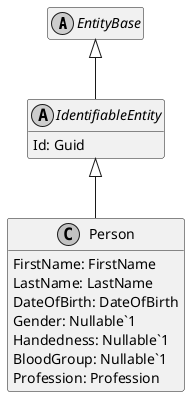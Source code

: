 ﻿@startuml
skinparam monochrome true
hide empty members

abstract class EntityBase {
}

EntityBase <|-- IdentifiableEntity

abstract class IdentifiableEntity {
    Id: Guid
}

IdentifiableEntity <|-- Person

class Person {
    FirstName: FirstName
    LastName: LastName
    DateOfBirth: DateOfBirth
    Gender: Nullable`1
    Handedness: Nullable`1
    BloodGroup: Nullable`1
    Profession: Profession
}

@enduml
